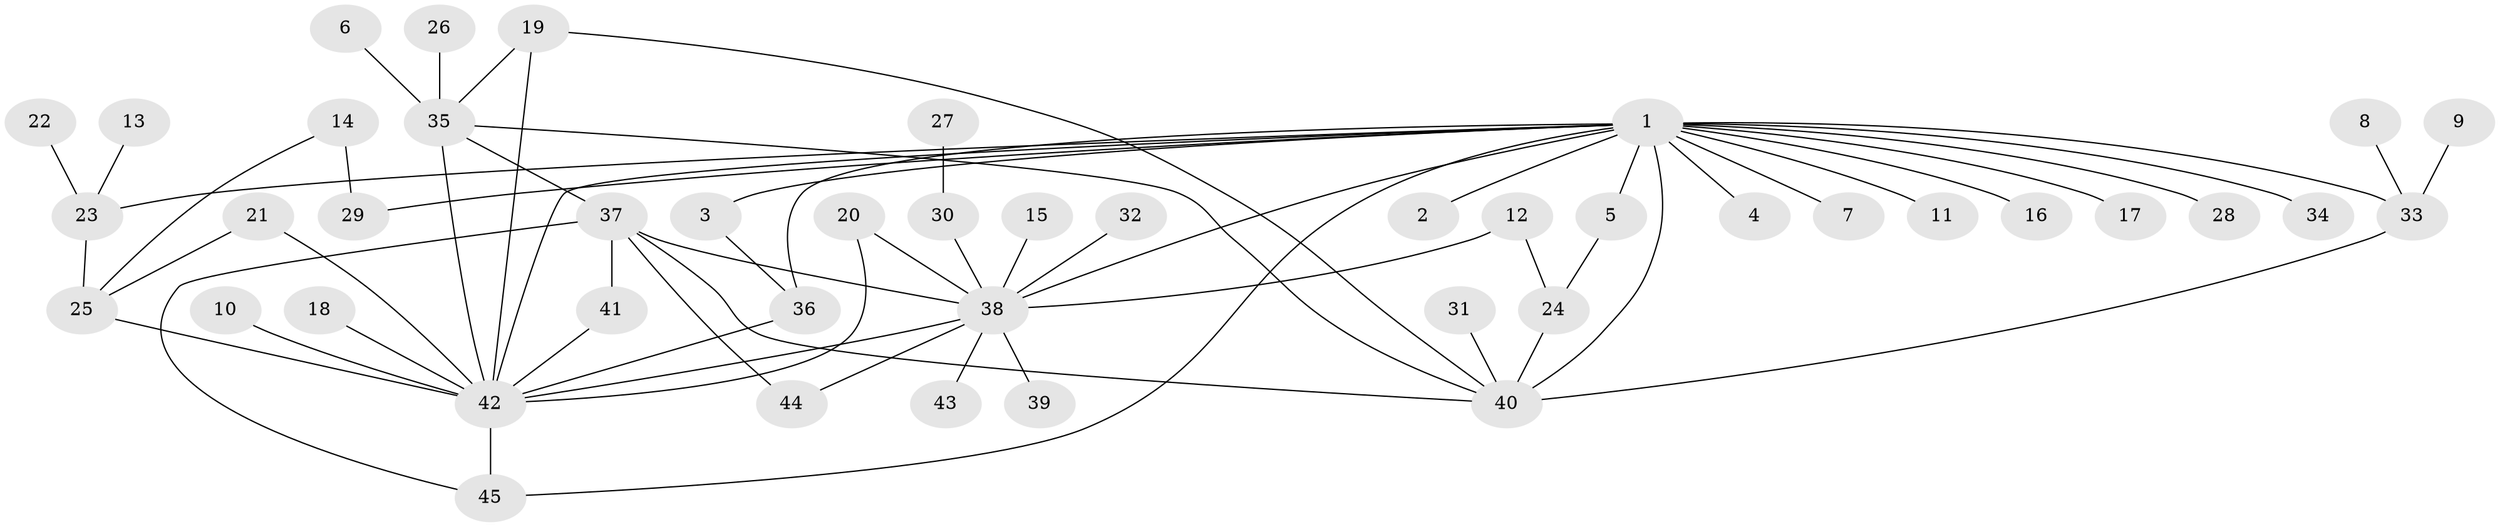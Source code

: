 // original degree distribution, {17: 0.011111111111111112, 6: 0.03333333333333333, 2: 0.2, 1: 0.4888888888888889, 5: 0.044444444444444446, 7: 0.011111111111111112, 10: 0.011111111111111112, 13: 0.011111111111111112, 4: 0.06666666666666667, 3: 0.12222222222222222}
// Generated by graph-tools (version 1.1) at 2025/25/03/09/25 03:25:59]
// undirected, 45 vertices, 63 edges
graph export_dot {
graph [start="1"]
  node [color=gray90,style=filled];
  1;
  2;
  3;
  4;
  5;
  6;
  7;
  8;
  9;
  10;
  11;
  12;
  13;
  14;
  15;
  16;
  17;
  18;
  19;
  20;
  21;
  22;
  23;
  24;
  25;
  26;
  27;
  28;
  29;
  30;
  31;
  32;
  33;
  34;
  35;
  36;
  37;
  38;
  39;
  40;
  41;
  42;
  43;
  44;
  45;
  1 -- 2 [weight=1.0];
  1 -- 3 [weight=1.0];
  1 -- 4 [weight=1.0];
  1 -- 5 [weight=1.0];
  1 -- 7 [weight=1.0];
  1 -- 11 [weight=1.0];
  1 -- 16 [weight=1.0];
  1 -- 17 [weight=1.0];
  1 -- 23 [weight=1.0];
  1 -- 28 [weight=1.0];
  1 -- 29 [weight=1.0];
  1 -- 33 [weight=1.0];
  1 -- 34 [weight=1.0];
  1 -- 36 [weight=1.0];
  1 -- 38 [weight=2.0];
  1 -- 40 [weight=2.0];
  1 -- 42 [weight=1.0];
  1 -- 45 [weight=1.0];
  3 -- 36 [weight=1.0];
  5 -- 24 [weight=1.0];
  6 -- 35 [weight=1.0];
  8 -- 33 [weight=1.0];
  9 -- 33 [weight=1.0];
  10 -- 42 [weight=1.0];
  12 -- 24 [weight=1.0];
  12 -- 38 [weight=1.0];
  13 -- 23 [weight=1.0];
  14 -- 25 [weight=1.0];
  14 -- 29 [weight=1.0];
  15 -- 38 [weight=1.0];
  18 -- 42 [weight=1.0];
  19 -- 35 [weight=1.0];
  19 -- 40 [weight=1.0];
  19 -- 42 [weight=1.0];
  20 -- 38 [weight=1.0];
  20 -- 42 [weight=1.0];
  21 -- 25 [weight=1.0];
  21 -- 42 [weight=1.0];
  22 -- 23 [weight=1.0];
  23 -- 25 [weight=1.0];
  24 -- 40 [weight=1.0];
  25 -- 42 [weight=1.0];
  26 -- 35 [weight=1.0];
  27 -- 30 [weight=1.0];
  30 -- 38 [weight=1.0];
  31 -- 40 [weight=1.0];
  32 -- 38 [weight=1.0];
  33 -- 40 [weight=1.0];
  35 -- 37 [weight=1.0];
  35 -- 40 [weight=1.0];
  35 -- 42 [weight=1.0];
  36 -- 42 [weight=1.0];
  37 -- 38 [weight=1.0];
  37 -- 40 [weight=1.0];
  37 -- 41 [weight=1.0];
  37 -- 44 [weight=1.0];
  37 -- 45 [weight=1.0];
  38 -- 39 [weight=1.0];
  38 -- 42 [weight=1.0];
  38 -- 43 [weight=1.0];
  38 -- 44 [weight=1.0];
  41 -- 42 [weight=1.0];
  42 -- 45 [weight=1.0];
}
